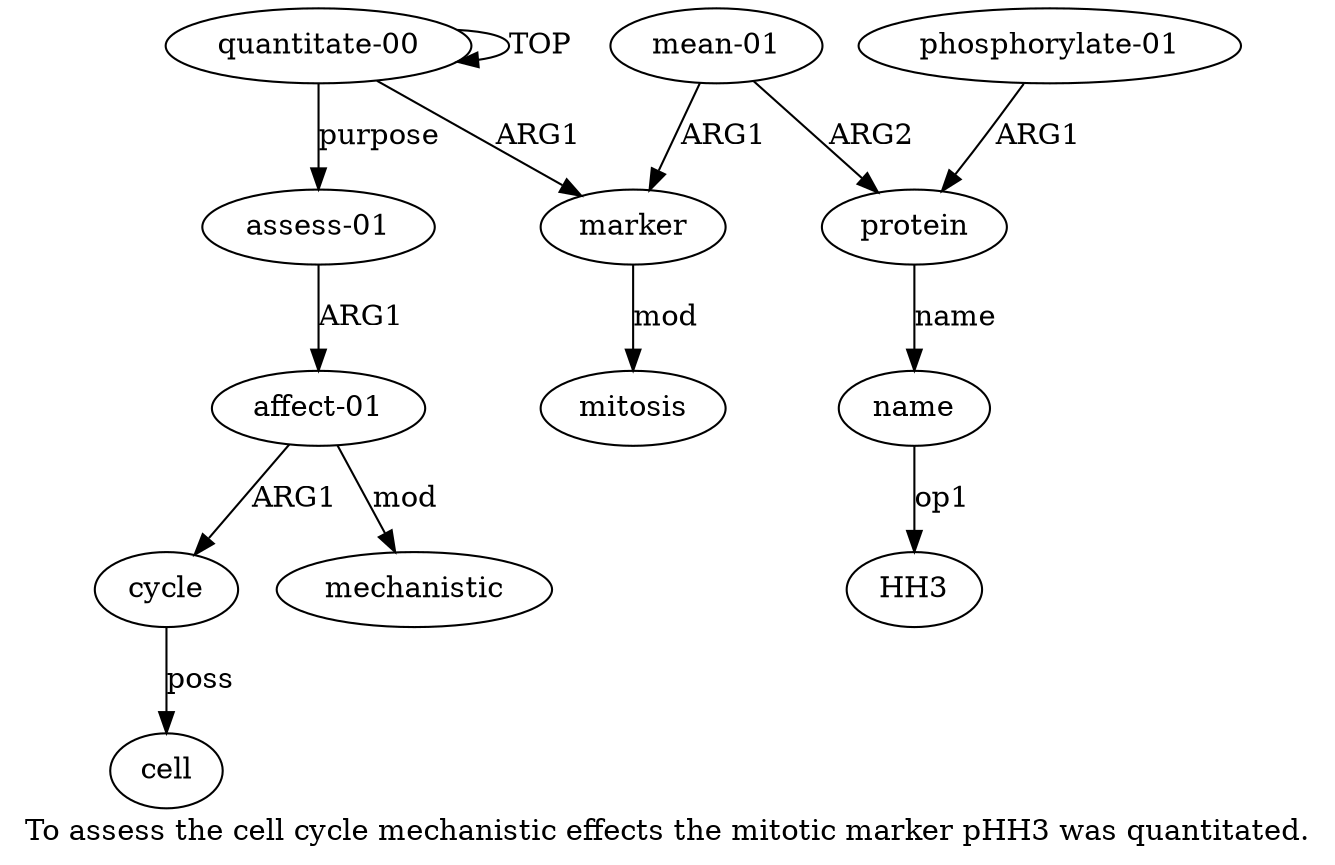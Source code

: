 digraph  {
	graph [label="To assess the cell cycle mechanistic effects the mitotic marker pHH3 was quantitated."];
	node [label="\N"];
	a11	 [color=black,
		gold_ind=11,
		gold_label=mechanistic,
		label=mechanistic,
		test_ind=11,
		test_label=mechanistic];
	a10	 [color=black,
		gold_ind=10,
		gold_label=cell,
		label=cell,
		test_ind=10,
		test_label=cell];
	"a5 HH3"	 [color=black,
		gold_ind=-1,
		gold_label=HH3,
		label=HH3,
		test_ind=-1,
		test_label=HH3];
	a1	 [color=black,
		gold_ind=1,
		gold_label=marker,
		label=marker,
		test_ind=1,
		test_label=marker];
	a2	 [color=black,
		gold_ind=2,
		gold_label=mitosis,
		label=mitosis,
		test_ind=2,
		test_label=mitosis];
	a1 -> a2 [key=0,
	color=black,
	gold_label=mod,
	label=mod,
	test_label=mod];
a0 [color=black,
	gold_ind=0,
	gold_label="quantitate-00",
	label="quantitate-00",
	test_ind=0,
	test_label="quantitate-00"];
a0 -> a1 [key=0,
color=black,
gold_label=ARG1,
label=ARG1,
test_label=ARG1];
a0 -> a0 [key=0,
color=black,
gold_label=TOP,
label=TOP,
test_label=TOP];
a7 [color=black,
gold_ind=7,
gold_label="assess-01",
label="assess-01",
test_ind=7,
test_label="assess-01"];
a0 -> a7 [key=0,
color=black,
gold_label=purpose,
label=purpose,
test_label=purpose];
a3 [color=black,
gold_ind=3,
gold_label="mean-01",
label="mean-01",
test_ind=3,
test_label="mean-01"];
a3 -> a1 [key=0,
color=black,
gold_label=ARG1,
label=ARG1,
test_label=ARG1];
a4 [color=black,
gold_ind=4,
gold_label=protein,
label=protein,
test_ind=4,
test_label=protein];
a3 -> a4 [key=0,
color=black,
gold_label=ARG2,
label=ARG2,
test_label=ARG2];
a5 [color=black,
gold_ind=5,
gold_label=name,
label=name,
test_ind=5,
test_label=name];
a5 -> "a5 HH3" [key=0,
color=black,
gold_label=op1,
label=op1,
test_label=op1];
a4 -> a5 [key=0,
color=black,
gold_label=name,
label=name,
test_label=name];
a8 [color=black,
gold_ind=8,
gold_label="affect-01",
label="affect-01",
test_ind=8,
test_label="affect-01"];
a7 -> a8 [key=0,
color=black,
gold_label=ARG1,
label=ARG1,
test_label=ARG1];
a6 [color=black,
gold_ind=6,
gold_label="phosphorylate-01",
label="phosphorylate-01",
test_ind=6,
test_label="phosphorylate-01"];
a6 -> a4 [key=0,
color=black,
gold_label=ARG1,
label=ARG1,
test_label=ARG1];
a9 [color=black,
gold_ind=9,
gold_label=cycle,
label=cycle,
test_ind=9,
test_label=cycle];
a9 -> a10 [key=0,
color=black,
gold_label=poss,
label=poss,
test_label=poss];
a8 -> a11 [key=0,
color=black,
gold_label=mod,
label=mod,
test_label=mod];
a8 -> a9 [key=0,
color=black,
gold_label=ARG1,
label=ARG1,
test_label=ARG1];
}
